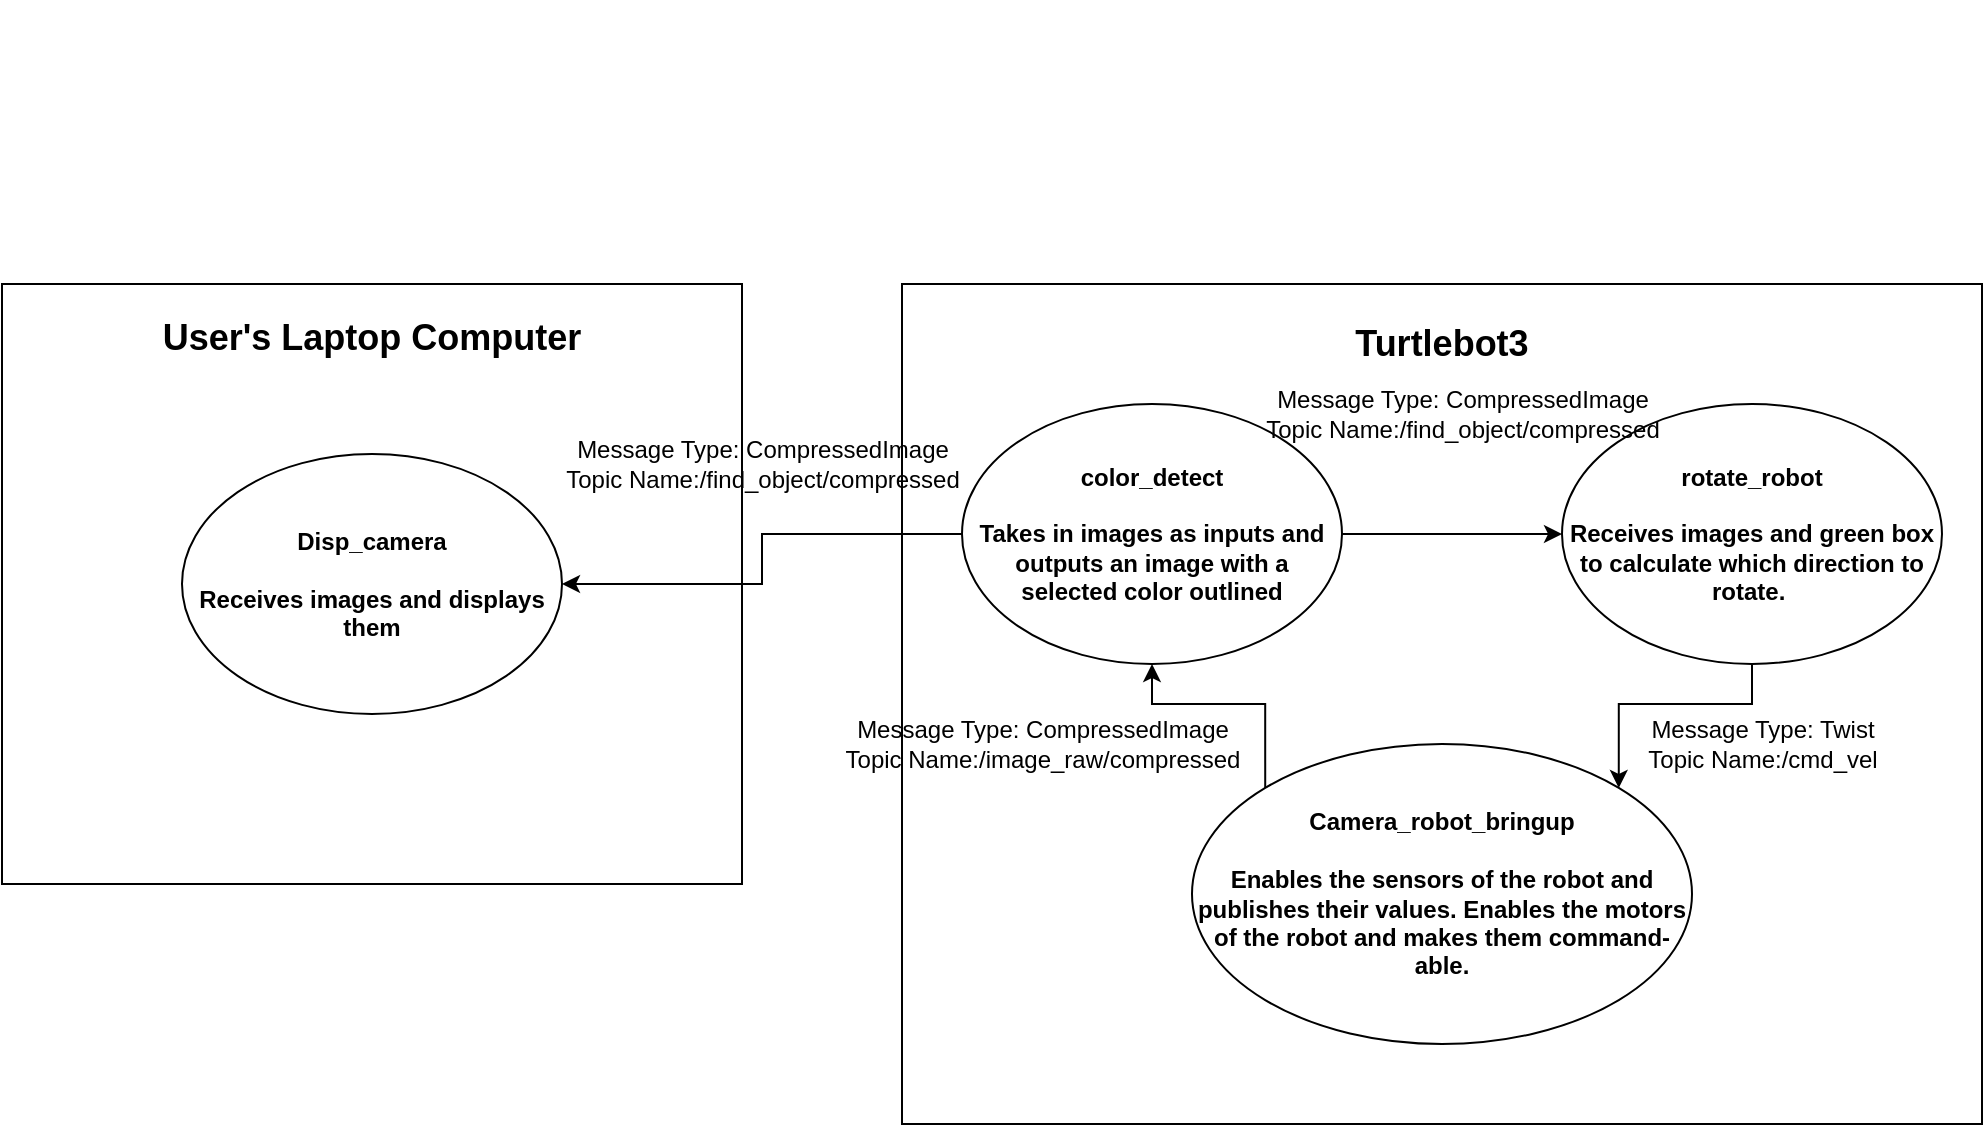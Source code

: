 <mxfile version="26.0.10">
  <diagram name="Page-1" id="00wZh-ol4it6JQkt7Gdd">
    <mxGraphModel dx="1434" dy="738" grid="1" gridSize="10" guides="1" tooltips="1" connect="1" arrows="1" fold="1" page="1" pageScale="1" pageWidth="850" pageHeight="1100" math="0" shadow="0">
      <root>
        <mxCell id="0" />
        <mxCell id="1" parent="0" />
        <mxCell id="07V669nHP71Aa5sQzjpy-2" value="&lt;b&gt;&lt;font style=&quot;font-size: 18px;&quot;&gt;User&#39;s Laptop Computer&lt;/font&gt;&lt;/b&gt;&lt;div&gt;&lt;br&gt;&lt;/div&gt;&lt;div&gt;&lt;br&gt;&lt;/div&gt;&lt;div&gt;&lt;br&gt;&lt;/div&gt;&lt;div&gt;&lt;br&gt;&lt;/div&gt;&lt;div&gt;&lt;br&gt;&lt;/div&gt;&lt;div&gt;&lt;br&gt;&lt;/div&gt;&lt;div&gt;&lt;br&gt;&lt;/div&gt;&lt;div&gt;&lt;br&gt;&lt;/div&gt;&lt;div&gt;&lt;br&gt;&lt;/div&gt;&lt;div&gt;&lt;br&gt;&lt;/div&gt;&lt;div&gt;&lt;br&gt;&lt;/div&gt;&lt;div&gt;&lt;br&gt;&lt;/div&gt;&lt;div&gt;&lt;br&gt;&lt;/div&gt;&lt;div&gt;&lt;br&gt;&lt;/div&gt;&lt;div&gt;&lt;br&gt;&lt;/div&gt;&lt;div&gt;&lt;br&gt;&lt;/div&gt;&lt;div&gt;&lt;br&gt;&lt;/div&gt;" style="rounded=0;whiteSpace=wrap;html=1;align=center;" vertex="1" parent="1">
          <mxGeometry x="280" y="150" width="370" height="300" as="geometry" />
        </mxCell>
        <mxCell id="07V669nHP71Aa5sQzjpy-3" value="&lt;b&gt;Disp_camera&lt;/b&gt;&lt;div&gt;&lt;b&gt;&lt;br&gt;&lt;/b&gt;&lt;/div&gt;&lt;div&gt;&lt;b&gt;Receives images and displays them&lt;/b&gt;&lt;/div&gt;" style="ellipse;whiteSpace=wrap;html=1;" vertex="1" parent="1">
          <mxGeometry x="370" y="235" width="190" height="130" as="geometry" />
        </mxCell>
        <mxCell id="07V669nHP71Aa5sQzjpy-5" value="&lt;div&gt;&lt;b&gt;&lt;font style=&quot;font-size: 18px;&quot;&gt;Turtlebot3&lt;/font&gt;&lt;/b&gt;&lt;/div&gt;&lt;div&gt;&lt;br&gt;&lt;/div&gt;&lt;div&gt;&lt;br&gt;&lt;/div&gt;&lt;div&gt;&lt;br&gt;&lt;/div&gt;&lt;div&gt;&lt;br&gt;&lt;/div&gt;&lt;div&gt;&lt;br&gt;&lt;/div&gt;&lt;div&gt;&lt;br&gt;&lt;/div&gt;&lt;div&gt;&lt;br&gt;&lt;/div&gt;&lt;div&gt;&lt;br&gt;&lt;/div&gt;&lt;div&gt;&lt;br&gt;&lt;/div&gt;&lt;div&gt;&lt;br&gt;&lt;/div&gt;&lt;div&gt;&lt;br&gt;&lt;/div&gt;&lt;div&gt;&lt;br&gt;&lt;/div&gt;&lt;div&gt;&lt;br&gt;&lt;/div&gt;&lt;div&gt;&lt;br&gt;&lt;/div&gt;&lt;div&gt;&lt;br&gt;&lt;/div&gt;&lt;div&gt;&lt;br&gt;&lt;/div&gt;&lt;div&gt;&lt;br&gt;&lt;/div&gt;&lt;div&gt;&lt;br&gt;&lt;/div&gt;&lt;div&gt;&lt;br&gt;&lt;/div&gt;&lt;div&gt;&lt;br&gt;&lt;/div&gt;&lt;div&gt;&lt;br&gt;&lt;/div&gt;&lt;div&gt;&lt;br&gt;&lt;/div&gt;&lt;div&gt;&lt;br&gt;&lt;/div&gt;&lt;div&gt;&lt;br&gt;&lt;/div&gt;&lt;div&gt;&lt;br&gt;&lt;/div&gt;" style="rounded=0;whiteSpace=wrap;html=1;align=center;" vertex="1" parent="1">
          <mxGeometry x="730" y="150" width="540" height="420" as="geometry" />
        </mxCell>
        <mxCell id="07V669nHP71Aa5sQzjpy-9" style="edgeStyle=orthogonalEdgeStyle;rounded=0;orthogonalLoop=1;jettySize=auto;html=1;exitX=0;exitY=0.5;exitDx=0;exitDy=0;" edge="1" parent="1" source="07V669nHP71Aa5sQzjpy-4" target="07V669nHP71Aa5sQzjpy-3">
          <mxGeometry relative="1" as="geometry" />
        </mxCell>
        <mxCell id="07V669nHP71Aa5sQzjpy-10" style="edgeStyle=orthogonalEdgeStyle;rounded=0;orthogonalLoop=1;jettySize=auto;html=1;exitX=1;exitY=0.5;exitDx=0;exitDy=0;entryX=0;entryY=0.5;entryDx=0;entryDy=0;" edge="1" parent="1" source="07V669nHP71Aa5sQzjpy-4" target="07V669nHP71Aa5sQzjpy-7">
          <mxGeometry relative="1" as="geometry" />
        </mxCell>
        <mxCell id="07V669nHP71Aa5sQzjpy-4" value="&lt;b&gt;color_detect&lt;/b&gt;&lt;div&gt;&lt;b&gt;&lt;br&gt;&lt;/b&gt;&lt;/div&gt;&lt;div&gt;&lt;b&gt;Takes in images as inputs and outputs an image with a selected color outlined&lt;/b&gt;&lt;/div&gt;" style="ellipse;whiteSpace=wrap;html=1;" vertex="1" parent="1">
          <mxGeometry x="760" y="210" width="190" height="130" as="geometry" />
        </mxCell>
        <mxCell id="07V669nHP71Aa5sQzjpy-13" style="edgeStyle=orthogonalEdgeStyle;rounded=0;orthogonalLoop=1;jettySize=auto;html=1;exitX=0;exitY=0;exitDx=0;exitDy=0;entryX=0.5;entryY=1;entryDx=0;entryDy=0;" edge="1" parent="1" source="07V669nHP71Aa5sQzjpy-6" target="07V669nHP71Aa5sQzjpy-4">
          <mxGeometry relative="1" as="geometry" />
        </mxCell>
        <mxCell id="07V669nHP71Aa5sQzjpy-6" value="&lt;b&gt;Camera_robot_bringup&lt;br&gt;&lt;/b&gt;&lt;div&gt;&lt;b&gt;&lt;br&gt;&lt;/b&gt;&lt;/div&gt;&lt;div&gt;&lt;b&gt;Enables the sensors of the robot and publishes their values. Enables the motors of the robot and makes them command-able.&lt;/b&gt;&lt;/div&gt;" style="ellipse;whiteSpace=wrap;html=1;" vertex="1" parent="1">
          <mxGeometry x="875" y="380" width="250" height="150" as="geometry" />
        </mxCell>
        <mxCell id="07V669nHP71Aa5sQzjpy-19" style="edgeStyle=orthogonalEdgeStyle;rounded=0;orthogonalLoop=1;jettySize=auto;html=1;exitX=0.5;exitY=1;exitDx=0;exitDy=0;entryX=1;entryY=0;entryDx=0;entryDy=0;" edge="1" parent="1" source="07V669nHP71Aa5sQzjpy-7" target="07V669nHP71Aa5sQzjpy-6">
          <mxGeometry relative="1" as="geometry" />
        </mxCell>
        <mxCell id="07V669nHP71Aa5sQzjpy-7" value="&lt;b&gt;rotate_robot&lt;/b&gt;&lt;div&gt;&lt;b&gt;&lt;br&gt;&lt;/b&gt;&lt;/div&gt;&lt;div&gt;&lt;b&gt;Receives images and green box to calculate which direction to rotate.&amp;nbsp;&lt;/b&gt;&lt;/div&gt;" style="ellipse;whiteSpace=wrap;html=1;" vertex="1" parent="1">
          <mxGeometry x="1060" y="210" width="190" height="130" as="geometry" />
        </mxCell>
        <mxCell id="07V669nHP71Aa5sQzjpy-11" value="Message Type: CompressedImage&lt;div&gt;Topic Name:/find_object/compressed&lt;/div&gt;" style="text;html=1;align=center;verticalAlign=middle;resizable=0;points=[];autosize=1;strokeColor=none;fillColor=none;" vertex="1" parent="1">
          <mxGeometry x="550" y="220" width="220" height="40" as="geometry" />
        </mxCell>
        <mxCell id="07V669nHP71Aa5sQzjpy-12" value="Message Type: CompressedImage&lt;div&gt;Topic Name:/find_object/compressed&lt;/div&gt;" style="text;html=1;align=center;verticalAlign=middle;resizable=0;points=[];autosize=1;strokeColor=none;fillColor=none;" vertex="1" parent="1">
          <mxGeometry x="900" y="195" width="220" height="40" as="geometry" />
        </mxCell>
        <mxCell id="07V669nHP71Aa5sQzjpy-14" value="&lt;span style=&quot;color: rgba(0, 0, 0, 0); font-family: monospace; font-size: 0px; text-align: start;&quot;&gt;%3CmxGraphModel%3E%3Croot%3E%3CmxCell%20id%3D%220%22%2F%3E%3CmxCell%20id%3D%221%22%20parent%3D%220%22%2F%3E%3CmxCell%20id%3D%222%22%20value%3D%22Message%20Type%3A%20CompressedImage%26lt%3Bdiv%26gt%3BTopic%20Name%3A%2Ffind_object%2Fcompressed%26lt%3B%2Fdiv%26gt%3B%22%20style%3D%22text%3Bhtml%3D1%3Balign%3Dcenter%3BverticalAlign%3Dmiddle%3Bresizable%3D0%3Bpoints%3D%5B%5D%3Bautosize%3D1%3BstrokeColor%3Dnone%3BfillColor%3Dnone%3B%22%20vertex%3D%221%22%20parent%3D%221%22%3E%3CmxGeometry%20x%3D%22580%22%20y%3D%2273%22%20width%3D%22220%22%20height%3D%2240%22%20as%3D%22geometry%22%2F%3E%3C%2FmxCell%3E%3C%2Froot%3E%3C%2FmxGraphModel%3E&lt;/span&gt;" style="text;html=1;align=center;verticalAlign=middle;resizable=0;points=[];autosize=1;strokeColor=none;fillColor=none;" vertex="1" parent="1">
          <mxGeometry x="550" y="8" width="20" height="30" as="geometry" />
        </mxCell>
        <mxCell id="07V669nHP71Aa5sQzjpy-16" value="Message Type: CompressedImage&lt;div&gt;Topic Name:/image_raw/compressed&lt;/div&gt;" style="text;html=1;align=center;verticalAlign=middle;resizable=0;points=[];autosize=1;strokeColor=none;fillColor=none;" vertex="1" parent="1">
          <mxGeometry x="690" y="360" width="220" height="40" as="geometry" />
        </mxCell>
        <mxCell id="07V669nHP71Aa5sQzjpy-18" value="Message Type: Twist&lt;div&gt;Topic Name:/cmd_vel&lt;/div&gt;" style="text;html=1;align=center;verticalAlign=middle;resizable=0;points=[];autosize=1;strokeColor=none;fillColor=none;" vertex="1" parent="1">
          <mxGeometry x="1090" y="360" width="140" height="40" as="geometry" />
        </mxCell>
      </root>
    </mxGraphModel>
  </diagram>
</mxfile>
